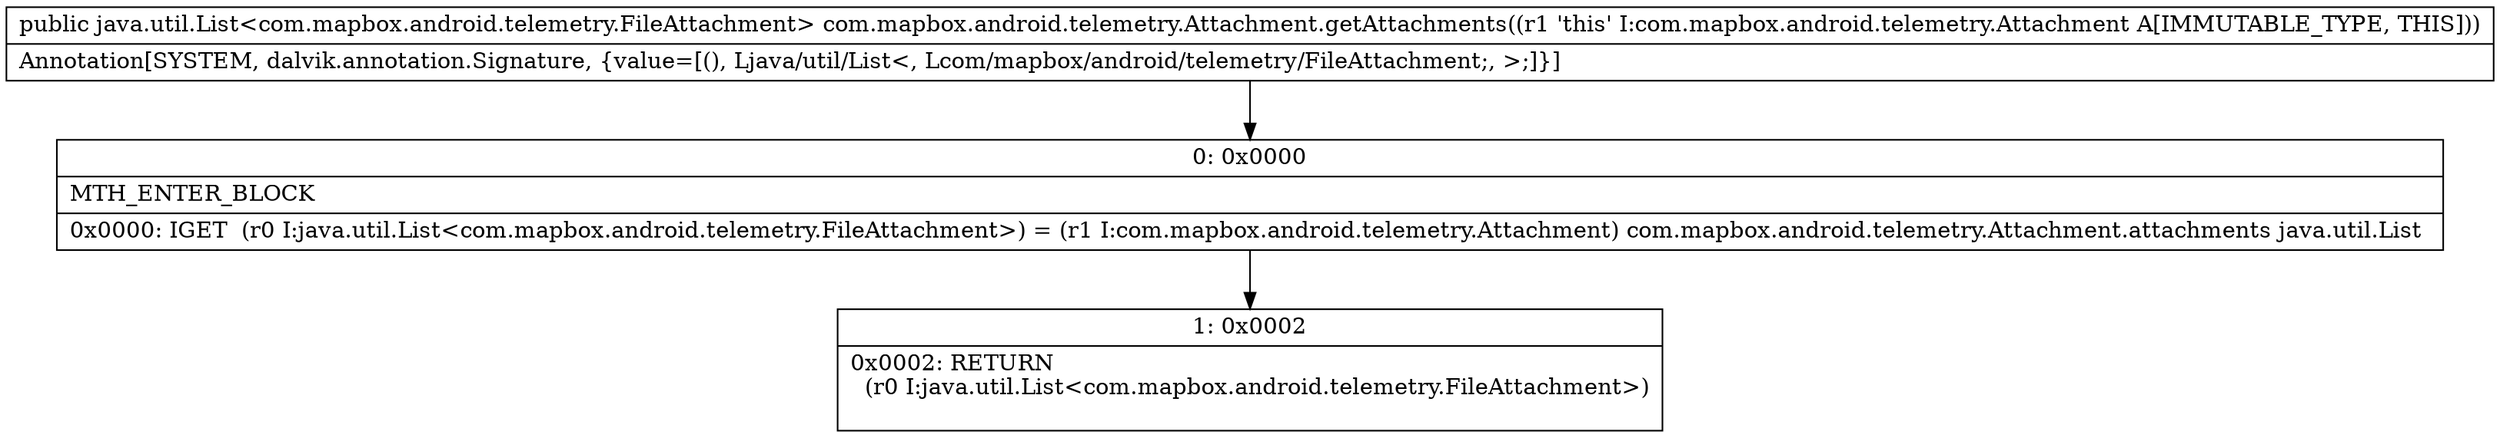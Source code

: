 digraph "CFG forcom.mapbox.android.telemetry.Attachment.getAttachments()Ljava\/util\/List;" {
Node_0 [shape=record,label="{0\:\ 0x0000|MTH_ENTER_BLOCK\l|0x0000: IGET  (r0 I:java.util.List\<com.mapbox.android.telemetry.FileAttachment\>) = (r1 I:com.mapbox.android.telemetry.Attachment) com.mapbox.android.telemetry.Attachment.attachments java.util.List \l}"];
Node_1 [shape=record,label="{1\:\ 0x0002|0x0002: RETURN  \l  (r0 I:java.util.List\<com.mapbox.android.telemetry.FileAttachment\>)\l \l}"];
MethodNode[shape=record,label="{public java.util.List\<com.mapbox.android.telemetry.FileAttachment\> com.mapbox.android.telemetry.Attachment.getAttachments((r1 'this' I:com.mapbox.android.telemetry.Attachment A[IMMUTABLE_TYPE, THIS]))  | Annotation[SYSTEM, dalvik.annotation.Signature, \{value=[(), Ljava\/util\/List\<, Lcom\/mapbox\/android\/telemetry\/FileAttachment;, \>;]\}]\l}"];
MethodNode -> Node_0;
Node_0 -> Node_1;
}


